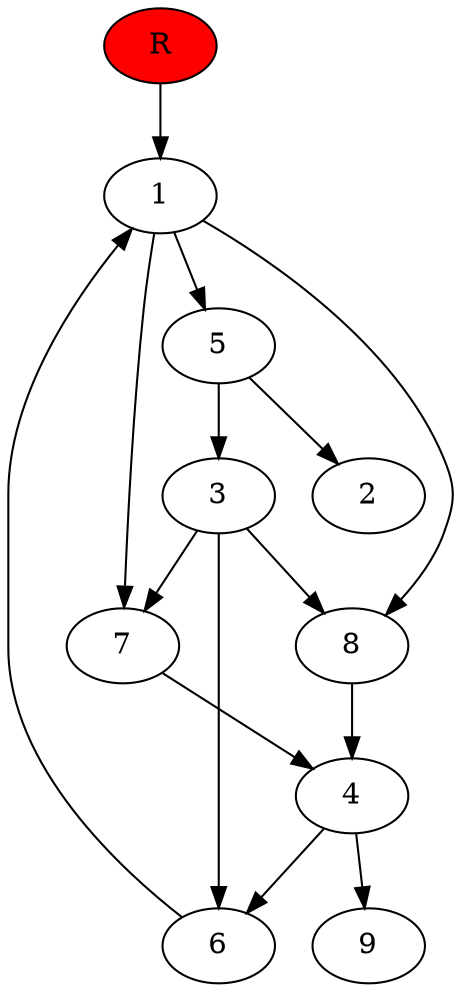 digraph prb7297 {
	1
	2
	3
	4
	5
	6
	7
	8
	R [fillcolor="#ff0000" style=filled]
	1 -> 5
	1 -> 7
	1 -> 8
	3 -> 6
	3 -> 7
	3 -> 8
	4 -> 6
	4 -> 9
	5 -> 2
	5 -> 3
	6 -> 1
	7 -> 4
	8 -> 4
	R -> 1
}
